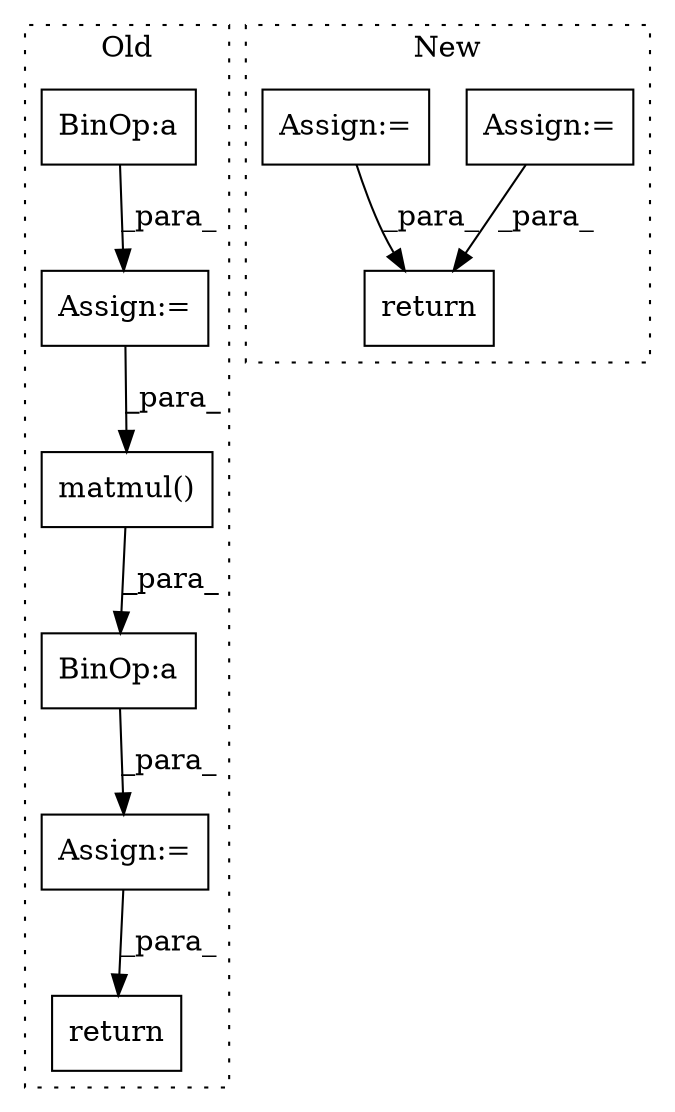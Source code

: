 digraph G {
subgraph cluster0 {
1 [label="matmul()" a="75" s="5524,5546" l="10,1" shape="box"];
3 [label="Assign:=" a="68" s="5610" l="3" shape="box"];
4 [label="return" a="93" s="5643" l="7" shape="box"];
5 [label="BinOp:a" a="82" s="4685" l="3" shape="box"];
7 [label="Assign:=" a="68" s="4678" l="3" shape="box"];
9 [label="BinOp:a" a="82" s="5617" l="3" shape="box"];
label = "Old";
style="dotted";
}
subgraph cluster1 {
2 [label="return" a="93" s="5886" l="7" shape="box"];
6 [label="Assign:=" a="68" s="5058" l="3" shape="box"];
8 [label="Assign:=" a="68" s="5374" l="3" shape="box"];
label = "New";
style="dotted";
}
1 -> 9 [label="_para_"];
3 -> 4 [label="_para_"];
5 -> 7 [label="_para_"];
6 -> 2 [label="_para_"];
7 -> 1 [label="_para_"];
8 -> 2 [label="_para_"];
9 -> 3 [label="_para_"];
}
